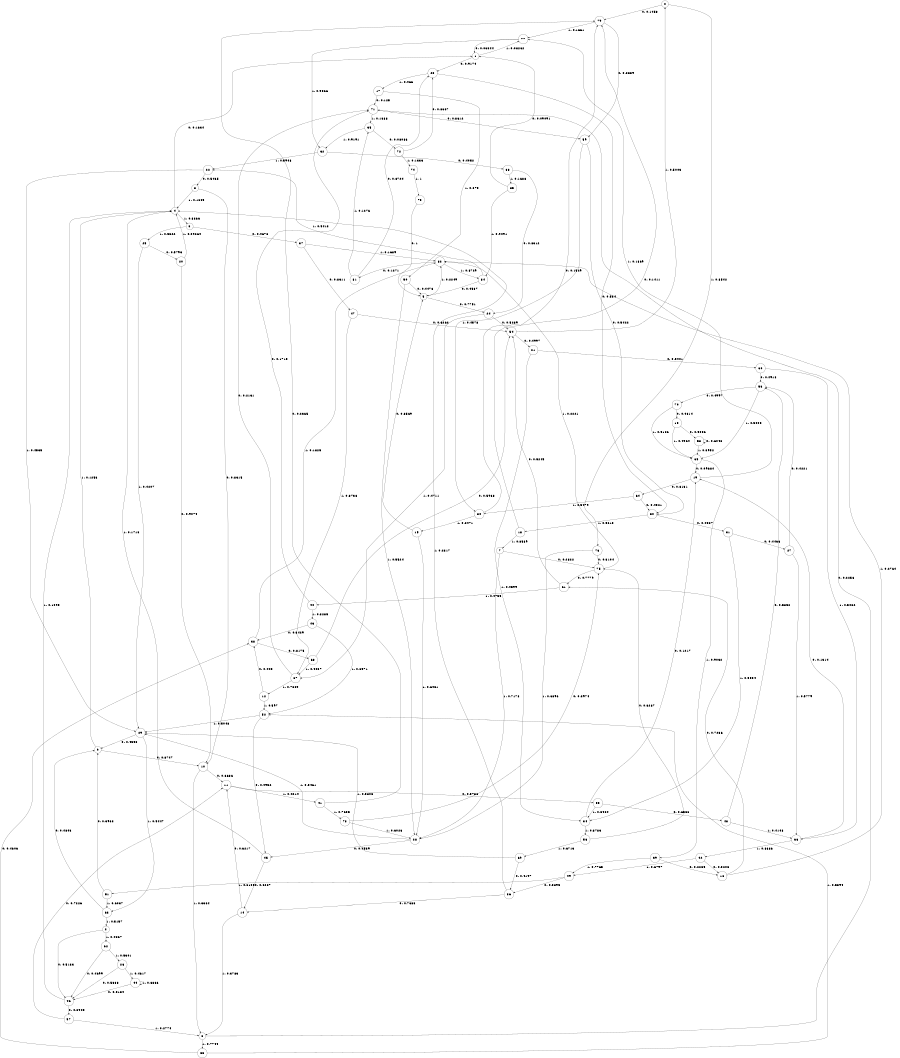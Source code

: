 digraph "ch22randomL9" {
size = "6,8.5";
ratio = "fill";
node [shape = circle];
node [fontsize = 24];
edge [fontsize = 24];
0 -> 79 [label = "0: 0.1458   "];
0 -> 76 [label = "1: 0.8542   "];
1 -> 23 [label = "0: 0.9174   "];
1 -> 77 [label = "1: 0.08262  "];
2 -> 46 [label = "0: 0.5133   "];
2 -> 62 [label = "1: 0.4867   "];
3 -> 37 [label = "0: 0.4678   "];
3 -> 25 [label = "1: 0.5322   "];
4 -> 1 [label = "0: 0.1634   "];
4 -> 3 [label = "1: 0.8366   "];
5 -> 24 [label = "0: 0.7751   "];
5 -> 82 [label = "1: 0.2249   "];
6 -> 71 [label = "0: 0.2256   "];
6 -> 33 [label = "1: 0.7744   "];
7 -> 75 [label = "0: 0.2822   "];
7 -> 28 [label = "1: 0.7178   "];
8 -> 10 [label = "0: 0.8315   "];
8 -> 4 [label = "1: 0.1685   "];
9 -> 10 [label = "0: 0.8747   "];
9 -> 4 [label = "1: 0.1253   "];
10 -> 11 [label = "0: 0.6636   "];
10 -> 6 [label = "1: 0.3364   "];
11 -> 55 [label = "0: 0.5786   "];
11 -> 41 [label = "1: 0.4214   "];
12 -> 38 [label = "0: 0.403    "];
12 -> 52 [label = "1: 0.597    "];
13 -> 58 [label = "0: 0.5036   "];
13 -> 65 [label = "1: 0.4964   "];
14 -> 11 [label = "0: 0.6217   "];
14 -> 6 [label = "1: 0.3783   "];
15 -> 5 [label = "0: 0.3569   "];
15 -> 28 [label = "1: 0.6431   "];
16 -> 61 [label = "0: 0.7236   "];
16 -> 82 [label = "1: 0.2764   "];
17 -> 71 [label = "0: 0.125    "];
17 -> 50 [label = "1: 0.875    "];
18 -> 79 [label = "0: 0.1411   "];
18 -> 7 [label = "1: 0.8589   "];
19 -> 64 [label = "0: 0.8131   "];
19 -> 77 [label = "1: 0.1869   "];
20 -> 10 [label = "0: 0.9074   "];
20 -> 4 [label = "1: 0.09264  "];
21 -> 60 [label = "0: 0.5401   "];
21 -> 34 [label = "1: 0.4599   "];
22 -> 8 [label = "0: 0.5465   "];
22 -> 29 [label = "1: 0.4535   "];
23 -> 30 [label = "0: 0.534    "];
23 -> 17 [label = "1: 0.466    "];
24 -> 54 [label = "0: 0.5289   "];
24 -> 67 [label = "1: 0.4711   "];
25 -> 20 [label = "0: 0.5793   "];
25 -> 29 [label = "1: 0.4207   "];
26 -> 46 [label = "0: 0.5383   "];
26 -> 44 [label = "1: 0.4617   "];
27 -> 53 [label = "0: 0.4221   "];
27 -> 66 [label = "1: 0.5779   "];
28 -> 45 [label = "0: 0.4539   "];
28 -> 29 [label = "1: 0.5461   "];
29 -> 9 [label = "0: 0.4553   "];
29 -> 63 [label = "1: 0.5447   "];
30 -> 31 [label = "0: 0.4387   "];
30 -> 18 [label = "1: 0.5613   "];
31 -> 27 [label = "0: 0.4466   "];
31 -> 34 [label = "1: 0.5534   "];
32 -> 83 [label = "0: 0.4052   "];
32 -> 22 [label = "1: 0.5948   "];
33 -> 38 [label = "0: 0.4606   "];
33 -> 52 [label = "1: 0.5394   "];
34 -> 19 [label = "0: 0.1217   "];
34 -> 56 [label = "1: 0.8783   "];
35 -> 72 [label = "0: 0.08086  "];
35 -> 32 [label = "1: 0.9191   "];
36 -> 14 [label = "0: 0.7683   "];
36 -> 4 [label = "1: 0.2317   "];
37 -> 47 [label = "0: 0.8311   "];
37 -> 82 [label = "1: 0.1689   "];
38 -> 68 [label = "0: 0.8175   "];
38 -> 82 [label = "1: 0.1825   "];
39 -> 16 [label = "0: 0.2235   "];
39 -> 49 [label = "1: 0.7765   "];
40 -> 71 [label = "0: 0.1715   "];
40 -> 43 [label = "1: 0.8285   "];
41 -> 79 [label = "0: 0.2365   "];
41 -> 78 [label = "1: 0.7635   "];
42 -> 16 [label = "0: 0.3203   "];
42 -> 49 [label = "1: 0.6797   "];
43 -> 38 [label = "0: 0.3429   "];
43 -> 52 [label = "1: 0.6571   "];
44 -> 46 [label = "0: 0.3134   "];
44 -> 44 [label = "1: 0.6866   "];
45 -> 14 [label = "0: 0.8287   "];
45 -> 4 [label = "1: 0.1713   "];
46 -> 57 [label = "0: 0.8905   "];
46 -> 4 [label = "1: 0.1095   "];
47 -> 54 [label = "0: 0.6262   "];
47 -> 67 [label = "1: 0.3738   "];
48 -> 53 [label = "0: 0.5852   "];
48 -> 66 [label = "1: 0.4148   "];
49 -> 36 [label = "0: 0.3895   "];
49 -> 51 [label = "1: 0.6105   "];
50 -> 5 [label = "0: 0.4476   "];
50 -> 28 [label = "1: 0.5524   "];
51 -> 9 [label = "0: 0.3963   "];
51 -> 63 [label = "1: 0.6037   "];
52 -> 45 [label = "0: 0.4952   "];
52 -> 29 [label = "1: 0.5048   "];
53 -> 70 [label = "0: 0.4997   "];
53 -> 65 [label = "1: 0.5003   "];
54 -> 21 [label = "0: 0.4997   "];
54 -> 0 [label = "1: 0.5003   "];
55 -> 48 [label = "0: 0.6536   "];
55 -> 34 [label = "1: 0.3464   "];
56 -> 75 [label = "0: 0.3287   "];
56 -> 69 [label = "1: 0.6713   "];
57 -> 11 [label = "0: 0.7226   "];
57 -> 6 [label = "1: 0.2774   "];
58 -> 58 [label = "0: 0.6048   "];
58 -> 65 [label = "1: 0.3952   "];
59 -> 30 [label = "0: 0.5422   "];
59 -> 80 [label = "1: 0.4578   "];
60 -> 53 [label = "0: 0.4918   "];
60 -> 66 [label = "1: 0.5082   "];
61 -> 54 [label = "0: 0.5245   "];
61 -> 40 [label = "1: 0.4755   "];
62 -> 46 [label = "0: 0.4699   "];
62 -> 26 [label = "1: 0.5301   "];
63 -> 9 [label = "0: 0.4843   "];
63 -> 2 [label = "1: 0.5157   "];
64 -> 30 [label = "0: 0.4521   "];
64 -> 80 [label = "1: 0.5479   "];
65 -> 19 [label = "0: 0.09684  "];
65 -> 39 [label = "1: 0.9032   "];
66 -> 19 [label = "0: 0.1314   "];
66 -> 42 [label = "1: 0.8686   "];
67 -> 71 [label = "0: 0.2131   "];
67 -> 12 [label = "1: 0.7869   "];
68 -> 54 [label = "0: 0.5963   "];
68 -> 67 [label = "1: 0.4037   "];
69 -> 36 [label = "0: 0.4197   "];
69 -> 29 [label = "1: 0.5803   "];
70 -> 13 [label = "0: 0.4814   "];
70 -> 65 [label = "1: 0.5186   "];
71 -> 59 [label = "0: 0.8612   "];
71 -> 35 [label = "1: 0.1388   "];
72 -> 23 [label = "0: 0.8667   "];
72 -> 74 [label = "1: 0.1333   "];
73 -> 5 [label = "0: 1        "];
74 -> 73 [label = "1: 1        "];
75 -> 61 [label = "0: 0.7779   "];
75 -> 82 [label = "1: 0.2221   "];
76 -> 75 [label = "0: 0.3104   "];
76 -> 28 [label = "1: 0.6896   "];
77 -> 1 [label = "0: 0.06344  "];
77 -> 32 [label = "1: 0.9366   "];
78 -> 75 [label = "0: 0.3974   "];
78 -> 28 [label = "1: 0.6026   "];
79 -> 59 [label = "0: 0.8339   "];
79 -> 77 [label = "1: 0.1661   "];
80 -> 79 [label = "0: 0.1529   "];
80 -> 15 [label = "1: 0.8471   "];
81 -> 23 [label = "0: 0.8724   "];
81 -> 35 [label = "1: 0.1276   "];
82 -> 81 [label = "0: 0.1271   "];
82 -> 84 [label = "1: 0.8729   "];
83 -> 24 [label = "0: 0.8312   "];
83 -> 85 [label = "1: 0.1688   "];
84 -> 5 [label = "0: 0.4587   "];
84 -> 22 [label = "1: 0.5413   "];
85 -> 1 [label = "0: 0.09091  "];
85 -> 84 [label = "1: 0.9091   "];
}
